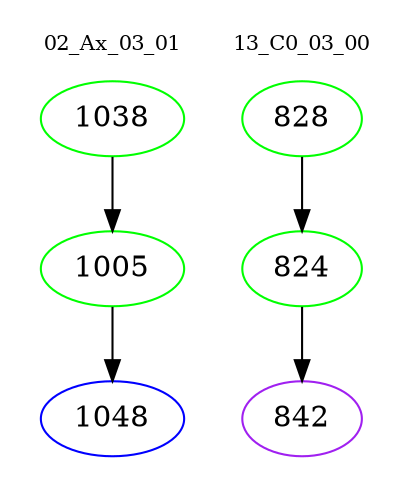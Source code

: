 digraph{
subgraph cluster_0 {
color = white
label = "02_Ax_03_01";
fontsize=10;
T0_1038 [label="1038", color="green"]
T0_1038 -> T0_1005 [color="black"]
T0_1005 [label="1005", color="green"]
T0_1005 -> T0_1048 [color="black"]
T0_1048 [label="1048", color="blue"]
}
subgraph cluster_1 {
color = white
label = "13_C0_03_00";
fontsize=10;
T1_828 [label="828", color="green"]
T1_828 -> T1_824 [color="black"]
T1_824 [label="824", color="green"]
T1_824 -> T1_842 [color="black"]
T1_842 [label="842", color="purple"]
}
}
